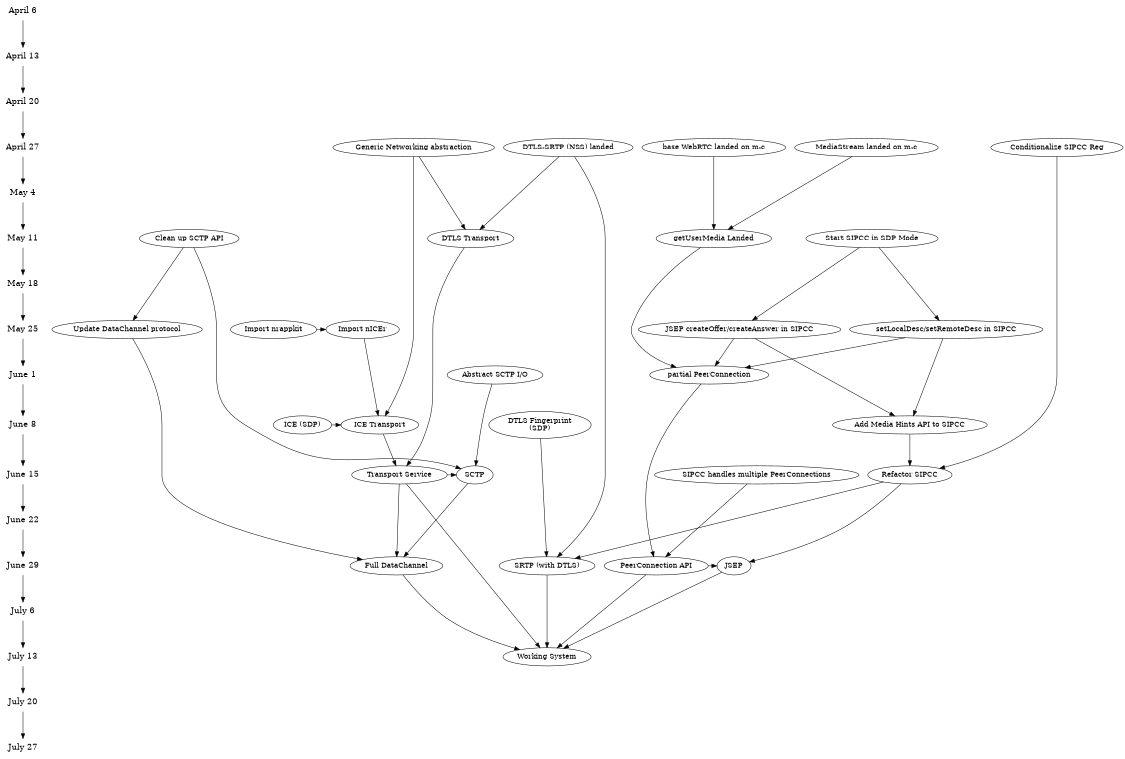 digraph G {
ranksep=.75; size = "7.5,7.5";
{
node [shape=plaintext, fontsize=16]; /* the time-line graph */ 
     "April 6" -> "April 13"-> "April 20"-> "April 27"-> "May 4"-> "May 11"-> "May 18"-> "May 25"-> "June 1"-> "June 8"-> "June 15"-> "June 22"-> "June 29"-> "July 6"-> "July 13"-> "July 20"-> "July 27"
}

	{rank = same; "April 27";
	   webrtc [label = "base WebRTC landed on m-c"];
	   mediastream [label = "MediaStream landed on m-c"];
	   genericio [label = "Generic Networking abstraction"]
	   dtlssrtp [label = "DTLS-SRTP (NSS) landed"]
	   sipccnoreg [ label = "Conditionalize SIPCC Reg"]
        }

	{rank = same; "May 11";
	   getusermedia [label = "getUserMedia Landed"]
	   dtlstransport [label = "DTLS Transport" ];
	   sctpupdate [label = "Clean up SCTP API"];
	   sipccsdp [ label = "Start SIPCC in SDP Mode"];
	}
	dtlssrtp -> dtlstransport
	genericio -> dtlstransport
	
	{rank = same; "May 25";
	   nicer [label = "Import nICEr"];
	   nrappkit [label = "Import nrappkit"];
           sipccjsep [ label = "JSEP createOffer/createAnswer in SIPCC"];
	   sipccsetdesc [ label = "setLocalDesc/setRemoteDesc in SIPCC"];
	   datachannelupdate [label = "Update DataChannel protocol"];
        }	   	   
	nrappkit -> nicer
        sipccsdp -> sipccjsep
        sipccsdp->sipccsetdesc

	{rank = same; "June 1";
	   peerconnection_first [label = "partial PeerConnection"];
	   sctpio [ label = "Abstract SCTP I/O"]
        }
	sipccjsep -> peerconnection_first
	sipccsetdesc -> peerconnection_first
	getusermedia -> peerconnection_first

	{rank = same; "June 8";
	   icetransport [ label = "ICE Transport"];
	   dtlsfingerprint [ label = "DTLS Fingerprint\n(SDP)"];
	   iceparams [label = "ICE (SDP)"];
           sipccmediahints [ label = "Add Media Hints API to SIPCC"];
	}

	nicer -> icetransport
        sipccjsep -> sipccmediahints
        sipccsetdesc -> sipccmediahints
	genericio -> icetransport
	iceparams -> icetransport

	{rank = same; "June 15";
	   transport [label = "Transport Service"];
	   sctp [label = "SCTP"];
	   sipccrefactor [label = "Refactor SIPCC"];
           sipccmultipeerconn [label = "SIPCC handles multiple PeerConnections"]
	 } 
	 sipccnoreg -> sipccrefactor
	 sipccmediahints -> sipccrefactor
	 sipccrefactor -> "JSEP"
	 dtlstransport -> transport
	 icetransport -> transport

        {rank = same; "June 29"; 
	   peerconnection [label = "PeerConnection API"]; JSEP;
	   datachannel [label = "Full DataChannel"];
	   srtp [label = "SRTP (with DTLS)"] }
        dtlsfingerprint -> srtp
	dtlssrtp -> srtp
	sipccrefactor -> srtp
        sipccmultipeerconn -> peerconnection

        {rank = same; "July 13"; 
	   working [ label = "Working System" ] }
	
        mediastream->getusermedia
	webrtc->getusermedia
	
	transport -> working
	transport -> datachannel
	peerconnection_first -> peerconnection
	peerconnection -> working
	peerconnection -> "JSEP"
	"JSEP" -> working
	sctpio-> sctp
	sctpupdate -> sctp
	sctpupdate -> datachannelupdate
	datachannelupdate -> datachannel
	sctp -> datachannel
	transport ->sctp
	datachannel -> working
	srtp -> working
}
